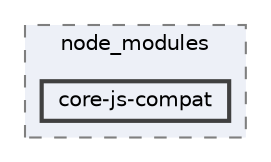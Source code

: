 digraph "pkiclassroomrescheduler/src/main/frontend/node_modules/core-js-compat"
{
 // LATEX_PDF_SIZE
  bgcolor="transparent";
  edge [fontname=Helvetica,fontsize=10,labelfontname=Helvetica,labelfontsize=10];
  node [fontname=Helvetica,fontsize=10,shape=box,height=0.2,width=0.4];
  compound=true
  subgraph clusterdir_72953eda66ccb3a2722c28e1c3e6c23b {
    graph [ bgcolor="#edf0f7", pencolor="grey50", label="node_modules", fontname=Helvetica,fontsize=10 style="filled,dashed", URL="dir_72953eda66ccb3a2722c28e1c3e6c23b.html",tooltip=""]
  dir_1e27a17b0e8332b5c7ea0a5672dc038a [label="core-js-compat", fillcolor="#edf0f7", color="grey25", style="filled,bold", URL="dir_1e27a17b0e8332b5c7ea0a5672dc038a.html",tooltip=""];
  }
}
